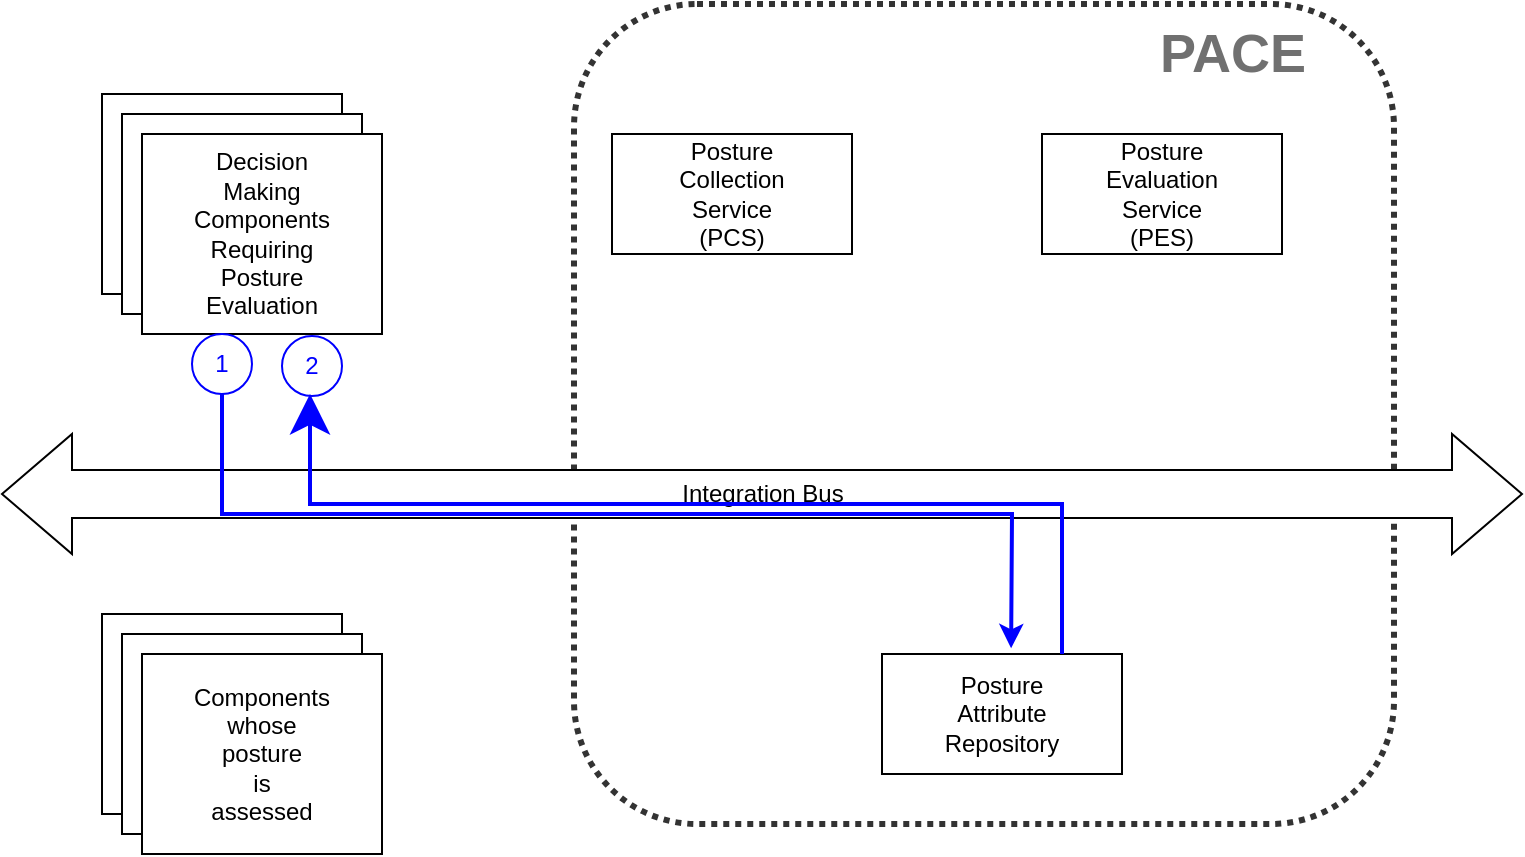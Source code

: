 <mxfile version="16.5.1" type="device"><diagram id="nnVkO7F5XKRDGunOfbyT" name="Page-1"><mxGraphModel dx="631" dy="403" grid="1" gridSize="10" guides="1" tooltips="1" connect="1" arrows="1" fold="1" page="1" pageScale="1" pageWidth="850" pageHeight="1100" math="0" shadow="0"><root><mxCell id="0"/><mxCell id="1" parent="0"/><mxCell id="RL7LiKc4wpk9BU2cefHl-15" value="" style="whiteSpace=wrap;html=1;aspect=fixed;fillColor=none;strokeWidth=3;rounded=1;dashed=1;dashPattern=1 1;opacity=80;" parent="1" vertex="1"><mxGeometry x="346" y="135" width="410" height="410" as="geometry"/></mxCell><mxCell id="RL7LiKc4wpk9BU2cefHl-1" value="Integration Bus" style="html=1;shadow=0;dashed=0;align=center;verticalAlign=middle;shape=mxgraph.arrows2.twoWayArrow;dy=0.6;dx=35;" parent="1" vertex="1"><mxGeometry x="60" y="350" width="760" height="60" as="geometry"/></mxCell><mxCell id="RL7LiKc4wpk9BU2cefHl-2" value="Posture&lt;br&gt;Collection&lt;br&gt;Service&lt;br&gt;(PCS)" style="rounded=0;whiteSpace=wrap;html=1;" parent="1" vertex="1"><mxGeometry x="365" y="200" width="120" height="60" as="geometry"/></mxCell><mxCell id="RL7LiKc4wpk9BU2cefHl-3" value="Posture&lt;br&gt;Evaluation&lt;br&gt;Service&lt;br&gt;(PES)" style="rounded=0;whiteSpace=wrap;html=1;" parent="1" vertex="1"><mxGeometry x="580" y="200" width="120" height="60" as="geometry"/></mxCell><mxCell id="RL7LiKc4wpk9BU2cefHl-4" value="Posture&lt;br&gt;Attribute&lt;br&gt;Repository" style="rounded=0;whiteSpace=wrap;html=1;" parent="1" vertex="1"><mxGeometry x="500" y="460" width="120" height="60" as="geometry"/></mxCell><mxCell id="RL7LiKc4wpk9BU2cefHl-5" value="Decision&lt;br&gt;Making&lt;br&gt;Components&lt;br&gt;Requiring&lt;br&gt;Posture&lt;br&gt;Evaluation" style="rounded=0;whiteSpace=wrap;html=1;" parent="1" vertex="1"><mxGeometry x="110" y="180" width="120" height="100" as="geometry"/></mxCell><mxCell id="RL7LiKc4wpk9BU2cefHl-6" value="Components&lt;br&gt;whose&lt;br&gt;posture&lt;br&gt;is&lt;br&gt;assessed" style="rounded=0;whiteSpace=wrap;html=1;" parent="1" vertex="1"><mxGeometry x="110" y="440" width="120" height="100" as="geometry"/></mxCell><mxCell id="RL7LiKc4wpk9BU2cefHl-7" value="Decision&lt;br&gt;Making&lt;br&gt;Components&lt;br&gt;Requiring&lt;br&gt;Posture&lt;br&gt;Evaluation" style="rounded=0;whiteSpace=wrap;html=1;" parent="1" vertex="1"><mxGeometry x="120" y="190" width="120" height="100" as="geometry"/></mxCell><mxCell id="RL7LiKc4wpk9BU2cefHl-8" value="Decision&lt;br&gt;Making&lt;br&gt;Components&lt;br&gt;Requiring&lt;br&gt;Posture&lt;br&gt;Evaluation" style="rounded=0;whiteSpace=wrap;html=1;" parent="1" vertex="1"><mxGeometry x="130" y="200" width="120" height="100" as="geometry"/></mxCell><mxCell id="RL7LiKc4wpk9BU2cefHl-16" value="&lt;font color=&quot;#707070&quot;&gt;PACE&lt;/font&gt;" style="text;html=1;resizable=0;autosize=1;align=center;verticalAlign=middle;points=[];fillColor=none;strokeColor=none;rounded=0;dashed=1;dashPattern=1 1;opacity=80;fontStyle=1;fontSize=27;fontColor=#636363;" parent="1" vertex="1"><mxGeometry x="630" y="140" width="90" height="40" as="geometry"/></mxCell><mxCell id="_wtXwy35HuxnKiYmDmM2-1" value="Components&lt;br&gt;whose&lt;br&gt;posture&lt;br&gt;is&lt;br&gt;assessed" style="rounded=0;whiteSpace=wrap;html=1;" parent="1" vertex="1"><mxGeometry x="120" y="450" width="120" height="100" as="geometry"/></mxCell><mxCell id="_wtXwy35HuxnKiYmDmM2-2" value="Components&lt;br&gt;whose&lt;br&gt;posture&lt;br&gt;is&lt;br&gt;assessed" style="rounded=0;whiteSpace=wrap;html=1;" parent="1" vertex="1"><mxGeometry x="130" y="460" width="120" height="100" as="geometry"/></mxCell><mxCell id="Iiityd9VdZ6OQA1sW1vX-5" value="&lt;font color=&quot;#0000ff&quot;&gt;1&lt;/font&gt;" style="ellipse;whiteSpace=wrap;html=1;aspect=fixed;strokeColor=#0000FF;" vertex="1" parent="1"><mxGeometry x="155" y="300" width="30" height="30" as="geometry"/></mxCell><mxCell id="Iiityd9VdZ6OQA1sW1vX-6" value="" style="endArrow=none;startArrow=classic;html=1;rounded=0;strokeColor=#0000FF;strokeWidth=2;startFill=1;endSize=14;endFill=0;entryX=0.5;entryY=1;entryDx=0;entryDy=0;exitX=0.538;exitY=-0.047;exitDx=0;exitDy=0;exitPerimeter=0;" edge="1" parent="1" source="RL7LiKc4wpk9BU2cefHl-4" target="Iiityd9VdZ6OQA1sW1vX-5"><mxGeometry width="50" height="50" relative="1" as="geometry"><mxPoint x="216.04" y="443" as="sourcePoint"/><mxPoint x="458.8" y="292.98" as="targetPoint"/><Array as="points"><mxPoint x="565" y="390"/><mxPoint x="170" y="390"/></Array></mxGeometry></mxCell><mxCell id="Iiityd9VdZ6OQA1sW1vX-7" value="&lt;font color=&quot;#0000ff&quot;&gt;2&lt;/font&gt;" style="ellipse;whiteSpace=wrap;html=1;aspect=fixed;strokeColor=#0000FF;" vertex="1" parent="1"><mxGeometry x="200" y="301" width="30" height="30" as="geometry"/></mxCell><mxCell id="Iiityd9VdZ6OQA1sW1vX-8" value="" style="endArrow=classic;startArrow=none;html=1;rounded=0;strokeColor=#0000FF;strokeWidth=2;startFill=0;endSize=14;endFill=1;exitX=0.75;exitY=0;exitDx=0;exitDy=0;" edge="1" parent="1" source="RL7LiKc4wpk9BU2cefHl-4"><mxGeometry width="50" height="50" relative="1" as="geometry"><mxPoint x="608.56" y="452.18" as="sourcePoint"/><mxPoint x="214" y="330" as="targetPoint"/><Array as="points"><mxPoint x="590" y="385"/><mxPoint x="214" y="385"/></Array></mxGeometry></mxCell></root></mxGraphModel></diagram></mxfile>